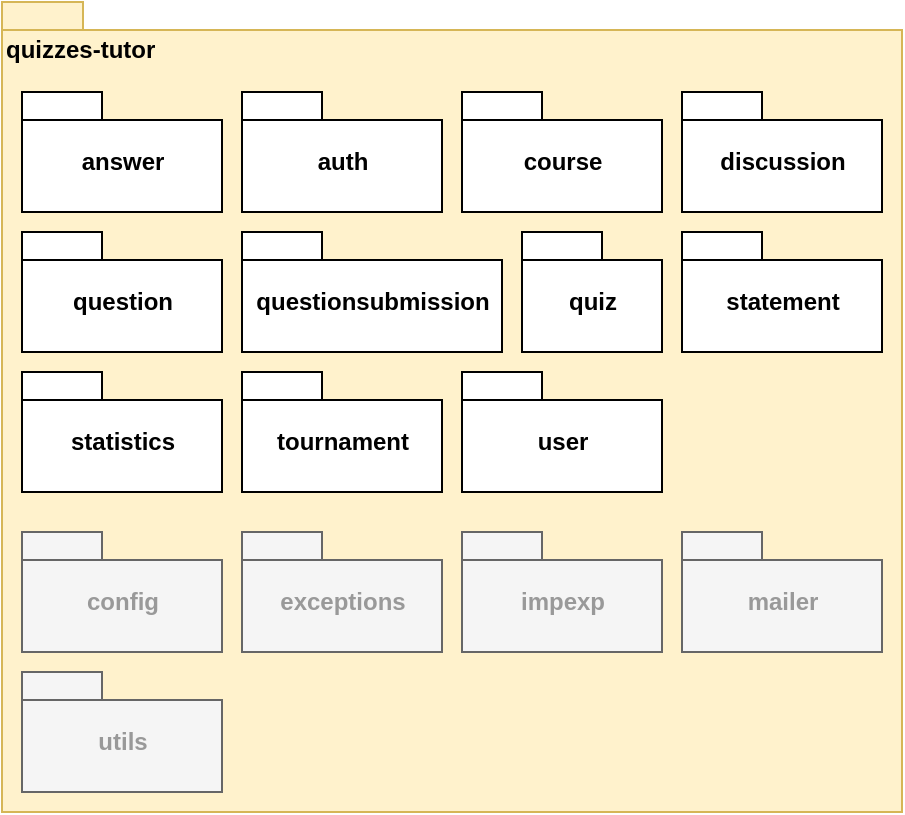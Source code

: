 <mxfile version="13.1.1" type="device"><diagram name="Page-1" id="b5b7bab2-c9e2-2cf4-8b2a-24fd1a2a6d21"><mxGraphModel dx="541" dy="809" grid="1" gridSize="10" guides="1" tooltips="1" connect="1" arrows="1" fold="1" page="1" pageScale="1" pageWidth="827" pageHeight="1169" background="#ffffff" math="0" shadow="0"><root><mxCell id="0"/><mxCell id="1" parent="0"/><mxCell id="0KxOoFOg0Rp_-ufDolNg-1" value="quizzes-tutor" style="shape=folder;fontStyle=1;spacingTop=10;tabWidth=40;tabHeight=14;tabPosition=left;html=1;labelPosition=center;verticalLabelPosition=middle;align=left;verticalAlign=top;fillColor=#fff2cc;strokeColor=#d6b656;" vertex="1" parent="1"><mxGeometry x="10" y="245" width="450" height="405" as="geometry"/></mxCell><mxCell id="0KxOoFOg0Rp_-ufDolNg-2" value="answer" style="shape=folder;fontStyle=1;spacingTop=10;tabWidth=40;tabHeight=14;tabPosition=left;html=1;align=center;verticalAlign=middle;" vertex="1" parent="1"><mxGeometry x="20" y="290" width="100" height="60" as="geometry"/></mxCell><mxCell id="0KxOoFOg0Rp_-ufDolNg-3" value="auth" style="shape=folder;fontStyle=1;spacingTop=10;tabWidth=40;tabHeight=14;tabPosition=left;html=1;align=center;verticalAlign=middle;" vertex="1" parent="1"><mxGeometry x="130" y="290" width="100" height="60" as="geometry"/></mxCell><mxCell id="0KxOoFOg0Rp_-ufDolNg-4" value="config" style="shape=folder;fontStyle=1;spacingTop=10;tabWidth=40;tabHeight=14;tabPosition=left;html=1;align=center;verticalAlign=middle;fillColor=#f5f5f5;strokeColor=#666666;fontColor=#999999;" vertex="1" parent="1"><mxGeometry x="20" y="510" width="100" height="60" as="geometry"/></mxCell><mxCell id="0KxOoFOg0Rp_-ufDolNg-5" value="course" style="shape=folder;fontStyle=1;spacingTop=10;tabWidth=40;tabHeight=14;tabPosition=left;html=1;align=center;verticalAlign=middle;" vertex="1" parent="1"><mxGeometry x="240" y="290" width="100" height="60" as="geometry"/></mxCell><mxCell id="0KxOoFOg0Rp_-ufDolNg-6" value="discussion" style="shape=folder;fontStyle=1;spacingTop=10;tabWidth=40;tabHeight=14;tabPosition=left;html=1;align=center;verticalAlign=middle;" vertex="1" parent="1"><mxGeometry x="350" y="290" width="100" height="60" as="geometry"/></mxCell><mxCell id="0KxOoFOg0Rp_-ufDolNg-7" value="exceptions" style="shape=folder;fontStyle=1;spacingTop=10;tabWidth=40;tabHeight=14;tabPosition=left;html=1;align=center;verticalAlign=middle;fillColor=#f5f5f5;strokeColor=#666666;fontColor=#999999;" vertex="1" parent="1"><mxGeometry x="130" y="510" width="100" height="60" as="geometry"/></mxCell><mxCell id="0KxOoFOg0Rp_-ufDolNg-8" value="impexp" style="shape=folder;fontStyle=1;spacingTop=10;tabWidth=40;tabHeight=14;tabPosition=left;html=1;align=center;verticalAlign=middle;fillColor=#f5f5f5;strokeColor=#666666;fontColor=#999999;" vertex="1" parent="1"><mxGeometry x="240" y="510" width="100" height="60" as="geometry"/></mxCell><mxCell id="0KxOoFOg0Rp_-ufDolNg-9" value="mailer" style="shape=folder;fontStyle=1;spacingTop=10;tabWidth=40;tabHeight=14;tabPosition=left;html=1;align=center;verticalAlign=middle;fillColor=#f5f5f5;strokeColor=#666666;fontColor=#999999;" vertex="1" parent="1"><mxGeometry x="350" y="510" width="100" height="60" as="geometry"/></mxCell><mxCell id="0KxOoFOg0Rp_-ufDolNg-11" value="question" style="shape=folder;fontStyle=1;spacingTop=10;tabWidth=40;tabHeight=14;tabPosition=left;html=1;align=center;verticalAlign=middle;" vertex="1" parent="1"><mxGeometry x="20" y="360" width="100" height="60" as="geometry"/></mxCell><mxCell id="0KxOoFOg0Rp_-ufDolNg-12" value="questionsubmission" style="shape=folder;fontStyle=1;spacingTop=10;tabWidth=40;tabHeight=14;tabPosition=left;html=1;align=center;verticalAlign=middle;" vertex="1" parent="1"><mxGeometry x="130" y="360" width="130" height="60" as="geometry"/></mxCell><mxCell id="0KxOoFOg0Rp_-ufDolNg-13" value="quiz" style="shape=folder;fontStyle=1;spacingTop=10;tabWidth=40;tabHeight=14;tabPosition=left;html=1;align=center;verticalAlign=middle;" vertex="1" parent="1"><mxGeometry x="270" y="360" width="70" height="60" as="geometry"/></mxCell><mxCell id="0KxOoFOg0Rp_-ufDolNg-14" value="statement" style="shape=folder;fontStyle=1;spacingTop=10;tabWidth=40;tabHeight=14;tabPosition=left;html=1;align=center;verticalAlign=middle;" vertex="1" parent="1"><mxGeometry x="350" y="360" width="100" height="60" as="geometry"/></mxCell><mxCell id="0KxOoFOg0Rp_-ufDolNg-15" value="statistics" style="shape=folder;fontStyle=1;spacingTop=10;tabWidth=40;tabHeight=14;tabPosition=left;html=1;align=center;verticalAlign=middle;" vertex="1" parent="1"><mxGeometry x="20" y="430" width="100" height="60" as="geometry"/></mxCell><mxCell id="0KxOoFOg0Rp_-ufDolNg-16" value="tournament" style="shape=folder;fontStyle=1;spacingTop=10;tabWidth=40;tabHeight=14;tabPosition=left;html=1;align=center;verticalAlign=middle;" vertex="1" parent="1"><mxGeometry x="130" y="430" width="100" height="60" as="geometry"/></mxCell><mxCell id="0KxOoFOg0Rp_-ufDolNg-17" value="user" style="shape=folder;fontStyle=1;spacingTop=10;tabWidth=40;tabHeight=14;tabPosition=left;html=1;align=center;verticalAlign=middle;" vertex="1" parent="1"><mxGeometry x="240" y="430" width="100" height="60" as="geometry"/></mxCell><mxCell id="0KxOoFOg0Rp_-ufDolNg-18" value="utils" style="shape=folder;fontStyle=1;spacingTop=10;tabWidth=40;tabHeight=14;tabPosition=left;html=1;align=center;verticalAlign=middle;fillColor=#f5f5f5;strokeColor=#666666;fontColor=#999999;" vertex="1" parent="1"><mxGeometry x="20" y="580" width="100" height="60" as="geometry"/></mxCell><mxCell id="0KxOoFOg0Rp_-ufDolNg-19" style="edgeStyle=orthogonalEdgeStyle;rounded=0;orthogonalLoop=1;jettySize=auto;html=1;exitX=0.5;exitY=1;exitDx=0;exitDy=0;exitPerimeter=0;fontColor=#999999;" edge="1" parent="1" source="0KxOoFOg0Rp_-ufDolNg-7" target="0KxOoFOg0Rp_-ufDolNg-7"><mxGeometry relative="1" as="geometry"/></mxCell></root></mxGraphModel></diagram></mxfile>